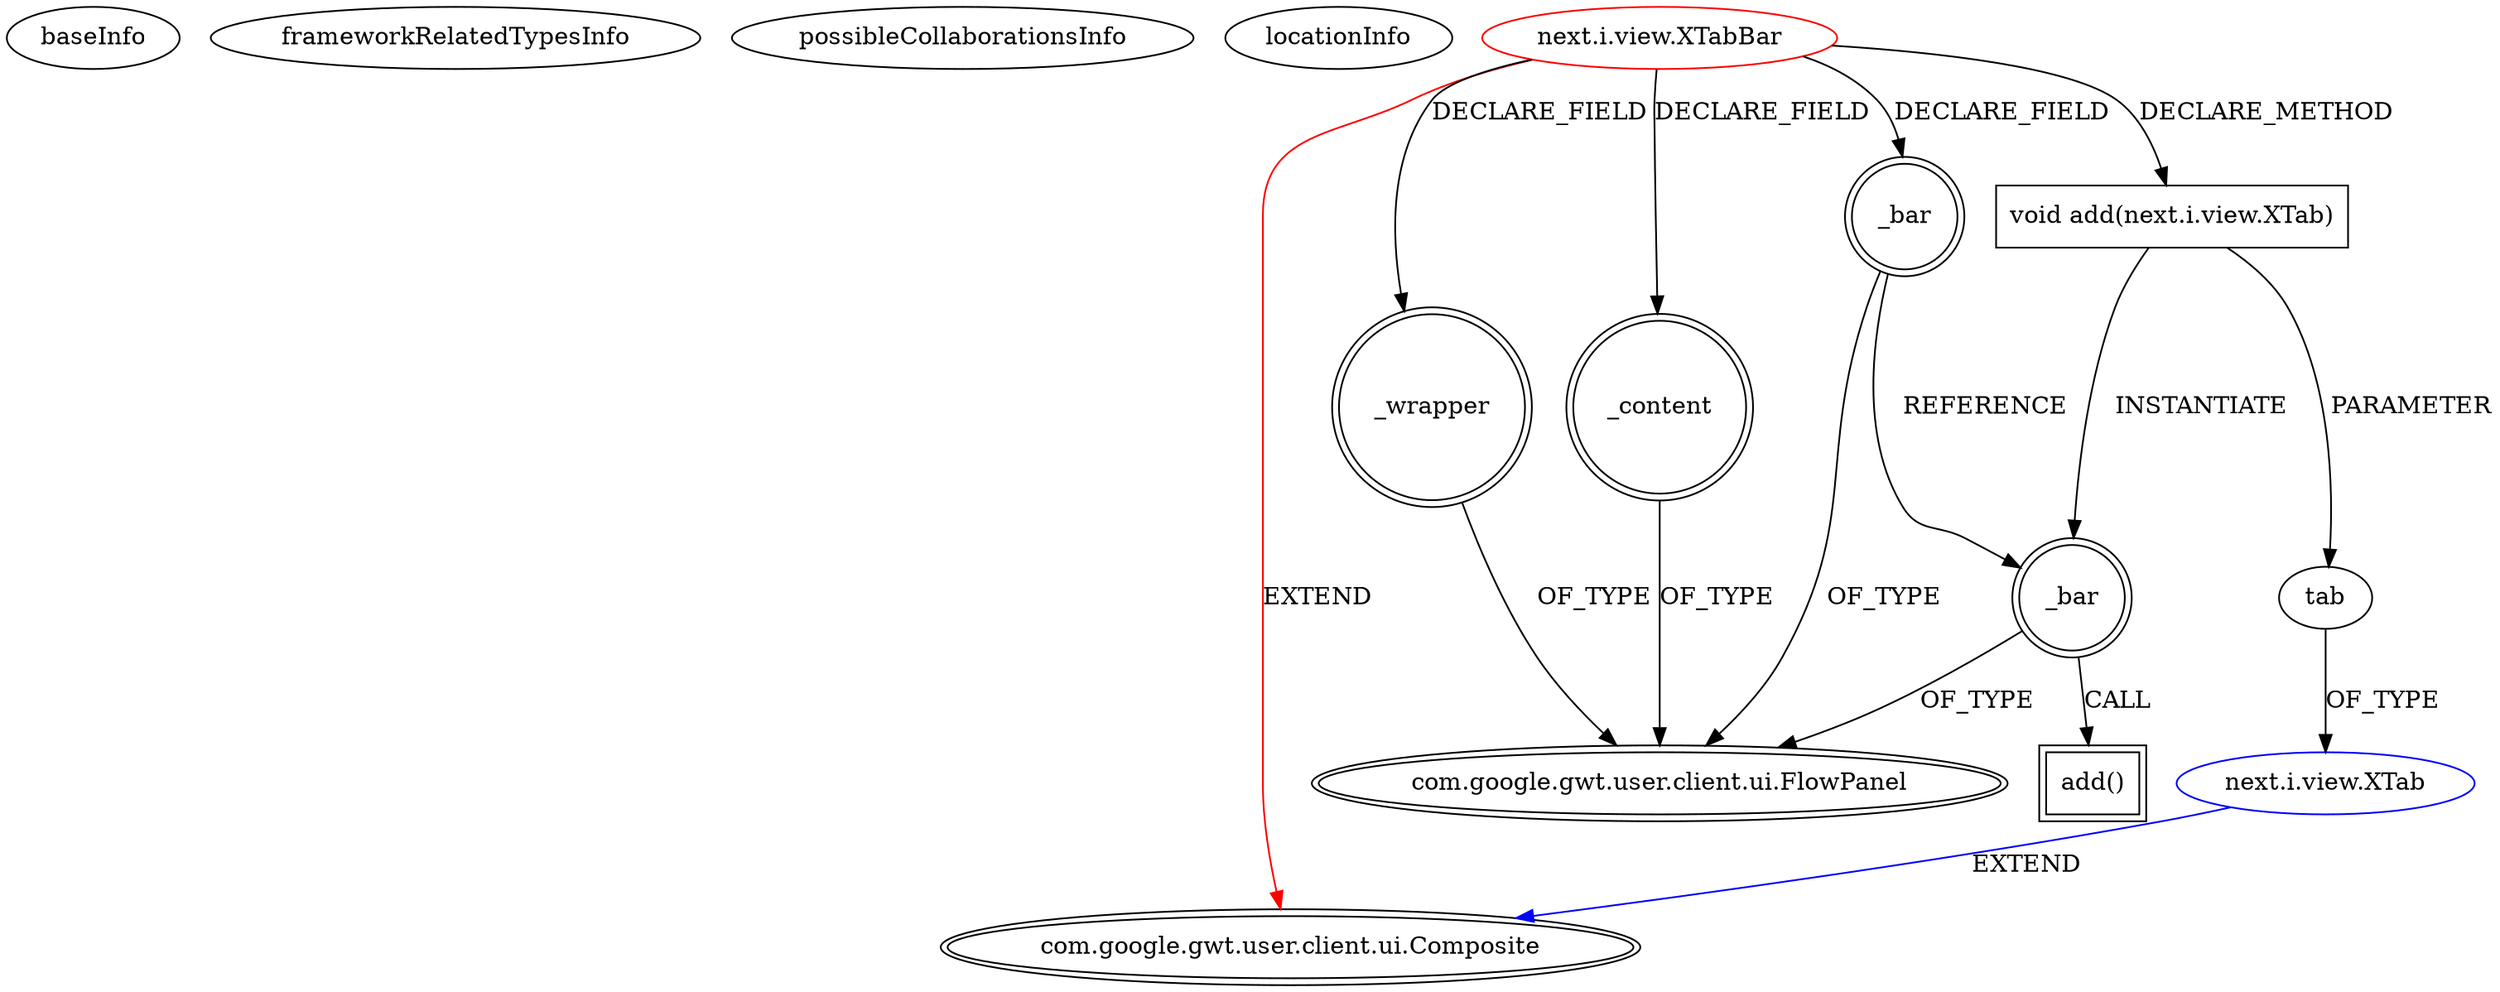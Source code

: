 digraph {
baseInfo[graphId=4201,category="extension_graph",isAnonymous=false,possibleRelation=true]
frameworkRelatedTypesInfo[0="com.google.gwt.user.client.ui.Composite"]
possibleCollaborationsInfo[0="4201~CLIENT_METHOD_DECLARATION-PARAMETER_DECLARATION-~com.google.gwt.user.client.ui.Composite ~com.google.gwt.user.client.ui.Composite ~false~false"]
locationInfo[projectName="nextinterfaces-next",filePath="/nextinterfaces-next/next-master/src/next/i/view/XTabBar.java",contextSignature="XTabBar",graphId="4201"]
0[label="next.i.view.XTabBar",vertexType="ROOT_CLIENT_CLASS_DECLARATION",isFrameworkType=false,color=red]
1[label="com.google.gwt.user.client.ui.Composite",vertexType="FRAMEWORK_CLASS_TYPE",isFrameworkType=true,peripheries=2]
2[label="_bar",vertexType="FIELD_DECLARATION",isFrameworkType=true,peripheries=2,shape=circle]
3[label="com.google.gwt.user.client.ui.FlowPanel",vertexType="FRAMEWORK_CLASS_TYPE",isFrameworkType=true,peripheries=2]
4[label="_content",vertexType="FIELD_DECLARATION",isFrameworkType=true,peripheries=2,shape=circle]
6[label="_wrapper",vertexType="FIELD_DECLARATION",isFrameworkType=true,peripheries=2,shape=circle]
8[label="void add(next.i.view.XTab)",vertexType="CLIENT_METHOD_DECLARATION",isFrameworkType=false,shape=box]
9[label="tab",vertexType="PARAMETER_DECLARATION",isFrameworkType=false]
10[label="next.i.view.XTab",vertexType="REFERENCE_CLIENT_CLASS_DECLARATION",isFrameworkType=false,color=blue]
12[label="_bar",vertexType="VARIABLE_EXPRESION",isFrameworkType=true,peripheries=2,shape=circle]
13[label="add()",vertexType="INSIDE_CALL",isFrameworkType=true,peripheries=2,shape=box]
0->1[label="EXTEND",color=red]
0->2[label="DECLARE_FIELD"]
2->3[label="OF_TYPE"]
0->4[label="DECLARE_FIELD"]
4->3[label="OF_TYPE"]
0->6[label="DECLARE_FIELD"]
6->3[label="OF_TYPE"]
0->8[label="DECLARE_METHOD"]
10->1[label="EXTEND",color=blue]
9->10[label="OF_TYPE"]
8->9[label="PARAMETER"]
8->12[label="INSTANTIATE"]
2->12[label="REFERENCE"]
12->3[label="OF_TYPE"]
12->13[label="CALL"]
}
